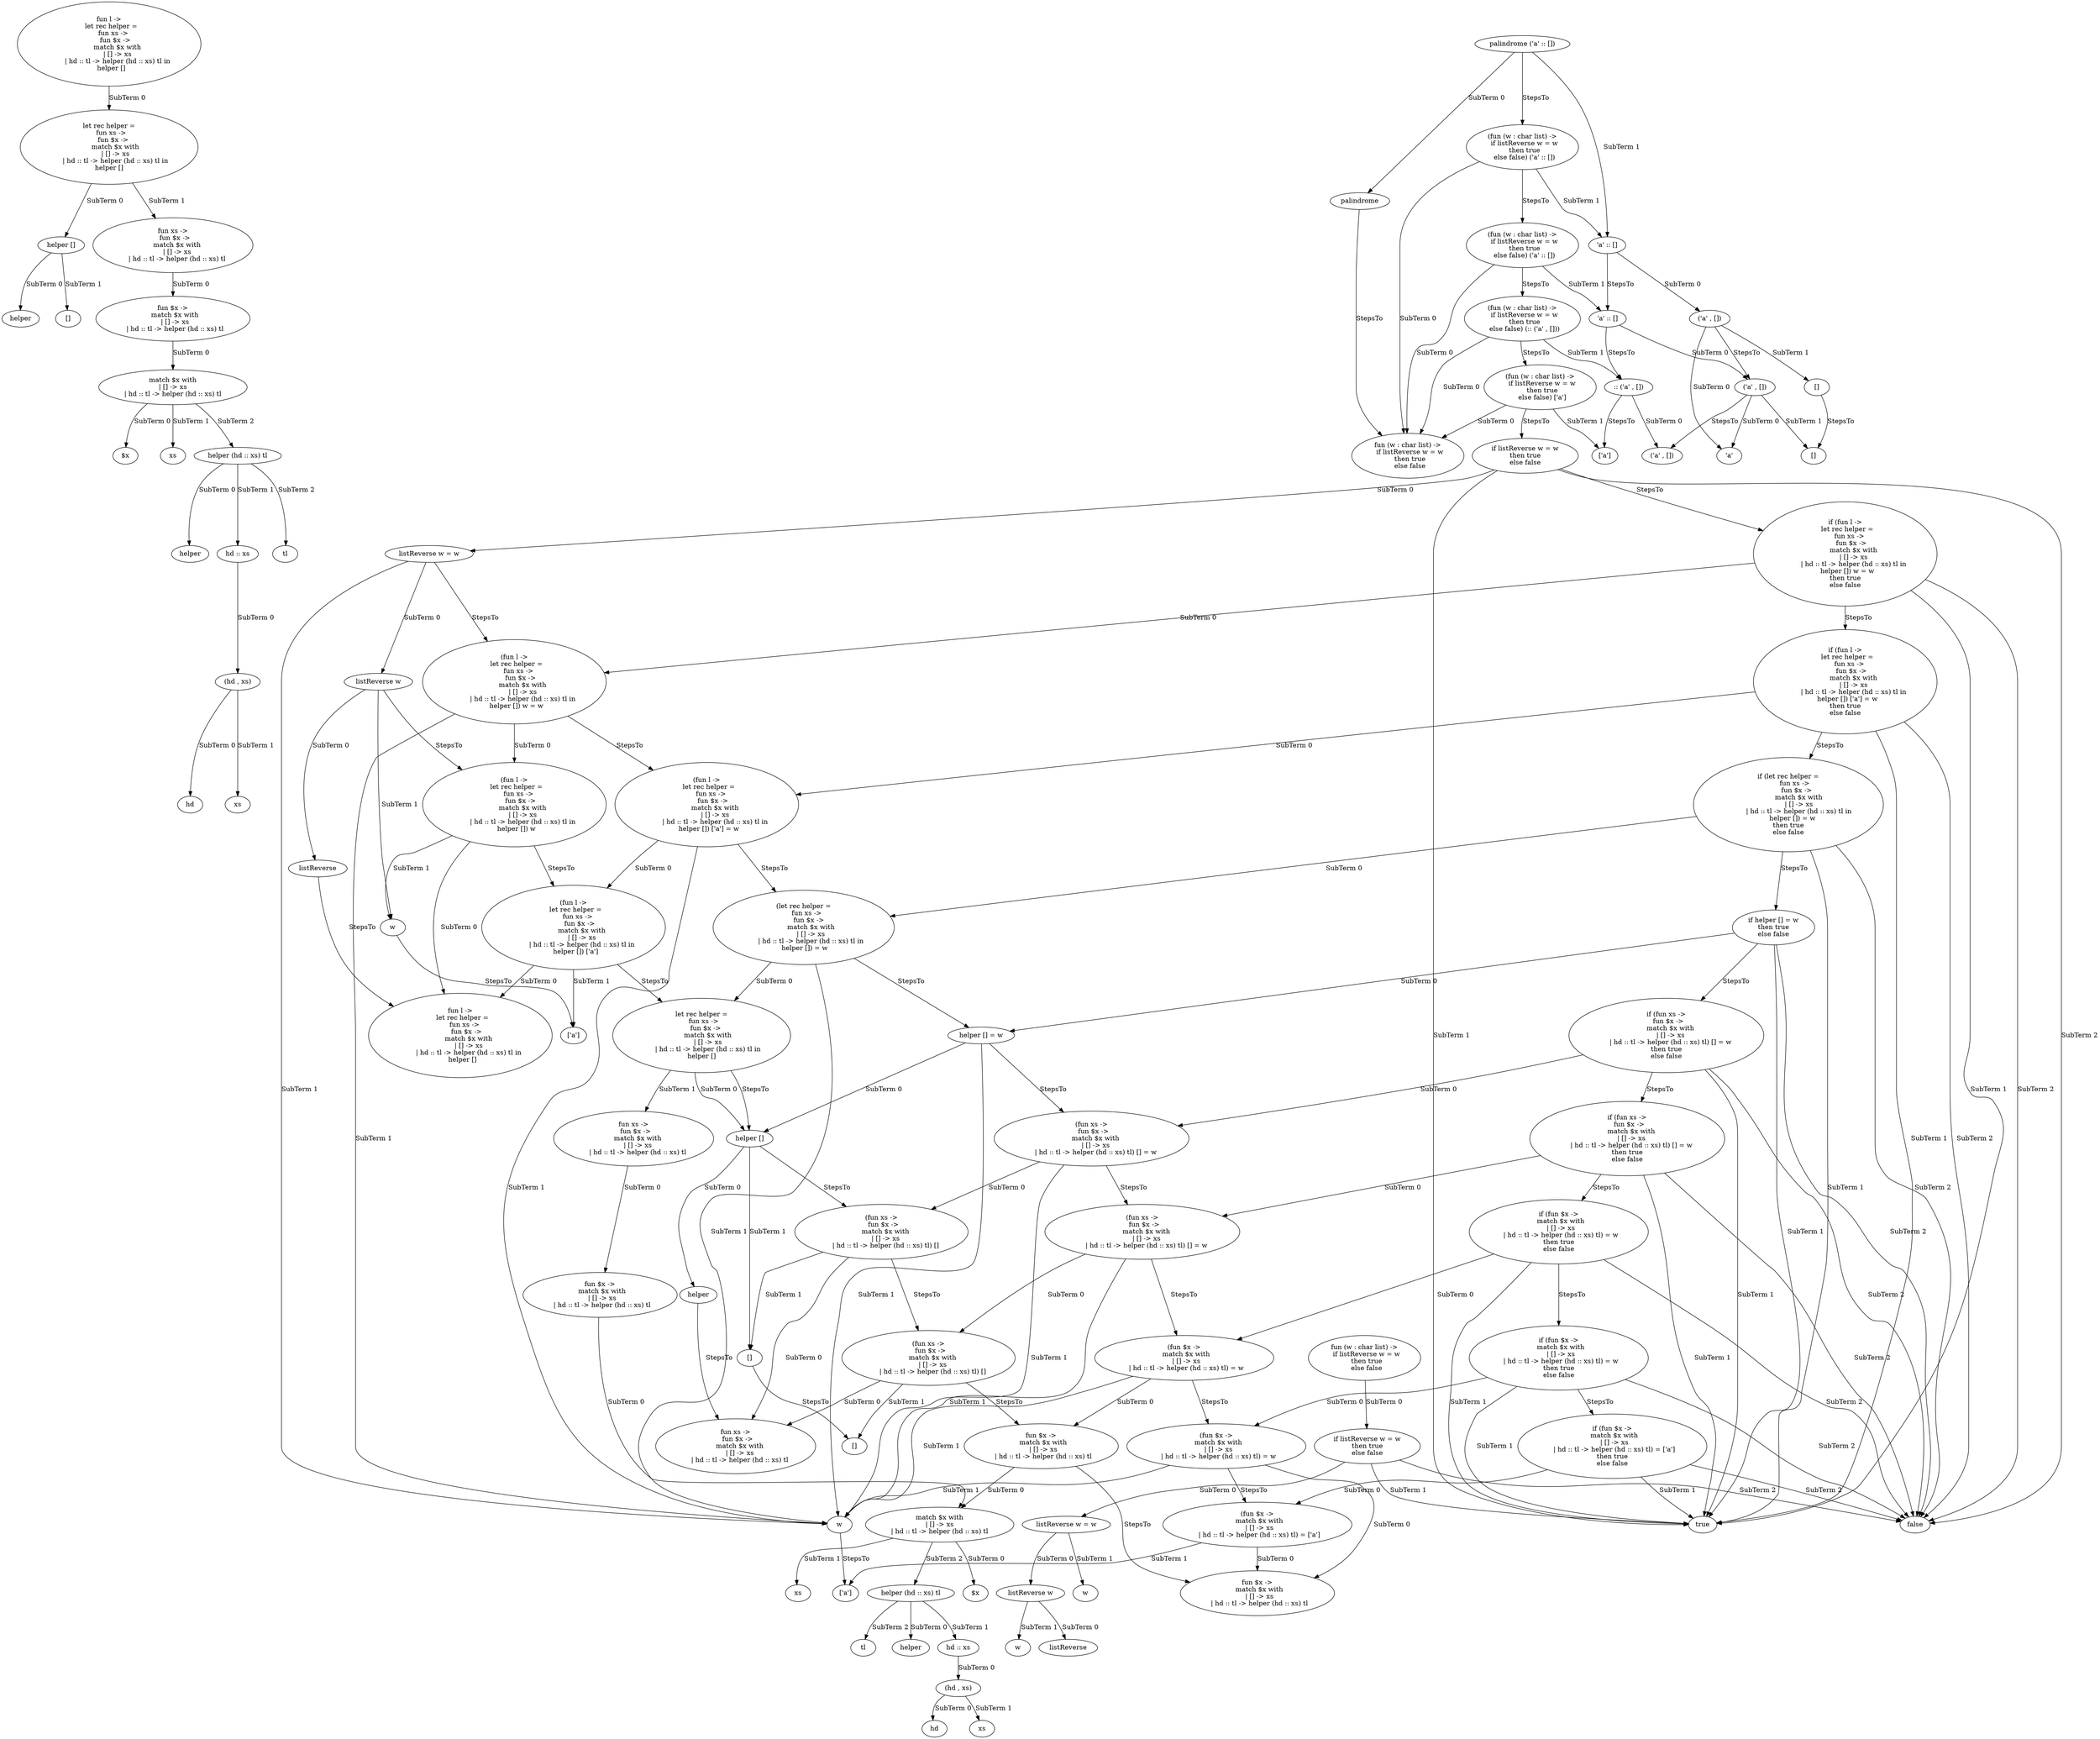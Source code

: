 digraph G {
u53[label="hd"];
u54[label="xs"];
u55[label="(hd , xs)"];
u56[label="helper"];
u57[label="hd :: xs"];
u58[label="tl"];
u59[label="$x"];
u60[label="xs"];
u61[label="helper (hd :: xs) tl"];
u62[label="match $x with\n| [] -> xs\n| hd :: tl -> helper (hd :: xs) tl"];
u63[label="fun $x ->\n  match $x with\n  | [] -> xs\n  | hd :: tl -> helper (hd :: xs) tl"];
u64[label="helper"];
u65[label="[]"];
u66[label="helper []"];
u67[label="fun xs ->\n  fun $x ->\n    match $x with\n    | [] -> xs\n    | hd :: tl -> helper (hd :: xs) tl"];
u68[label="let rec helper =\n  fun xs ->\n    fun $x ->\n      match $x with\n      | [] -> xs\n      | hd :: tl -> helper (hd :: xs) tl in\nhelper []"];
u69[label="fun l ->\n  let rec helper =\n    fun xs ->\n      fun $x ->\n        match $x with\n        | [] -> xs\n        | hd :: tl -> helper (hd :: xs) tl in\n  helper []"];
u70[label="listReverse"];
u71[label="w"];
u72[label="listReverse w"];
u73[label="w"];
u74[label="listReverse w = w"];
u75[label="if listReverse w = w\nthen true\nelse false"];
u76[label="fun (w : char list) ->\n  if listReverse w = w\n  then true\n  else false"];
u77[label="palindrome"];
u78[label="palindrome ('a' :: [])"];
u79[label="[]"];
u80[label="('a' , [])"];
u81[label="'a'"];
u82[label="[]"];
u83[label="'a' :: []"];
u84[label="(fun (w : char list) ->\n  if listReverse w = w\n  then true\n  else false) ('a' :: [])"];
u85[label="('a' , [])"];
u86[label="'a' :: []"];
u87[label="('a' , [])"];
u88[label="(fun (w : char list) ->\n  if listReverse w = w\n  then true\n  else false) ('a' :: [])"];
u89[label=":: ('a' , [])"];
u90[label="(fun (w : char list) ->\n  if listReverse w = w\n  then true\n  else false) (:: ('a' , []))"];
u91[label="fun (w : char list) ->\n  if listReverse w = w\n  then true\n  else false"];
u92[label="['a']"];
u93[label="(fun (w : char list) ->\n  if listReverse w = w\n  then true\n  else false) ['a']"];
u94[label="listReverse"];
u95[label="listReverse w"];
u96[label="listReverse w = w"];
u97[label="if listReverse w = w\nthen true\nelse false"];
u98[label="w"];
u99[label="(fun l ->\n  let rec helper =\n    fun xs ->\n      fun $x ->\n        match $x with\n        | [] -> xs\n        | hd :: tl -> helper (hd :: xs) tl in\n  helper []) w"];
u100[label="fun l ->\n  let rec helper =\n    fun xs ->\n      fun $x ->\n        match $x with\n        | [] -> xs\n        | hd :: tl -> helper (hd :: xs) tl in\n  helper []"];
u101[label="['a']"];
u102[label="(fun l ->\n  let rec helper =\n    fun xs ->\n      fun $x ->\n        match $x with\n        | [] -> xs\n        | hd :: tl -> helper (hd :: xs) tl in\n  helper []) w = w"];
u103[label="if (fun l ->\n  let rec helper =\n    fun xs ->\n      fun $x ->\n        match $x with\n        | [] -> xs\n        | hd :: tl -> helper (hd :: xs) tl in\n  helper []) w = w\nthen true\nelse false"];
u104[label="hd"];
u105[label="xs"];
u106[label="(hd , xs)"];
u107[label="helper"];
u108[label="hd :: xs"];
u109[label="tl"];
u110[label="$x"];
u111[label="xs"];
u112[label="helper (hd :: xs) tl"];
u113[label="fun $x ->\n  match $x with\n  | [] -> xs\n  | hd :: tl -> helper (hd :: xs) tl"];
u114[label="(fun l ->\n  let rec helper =\n    fun xs ->\n      fun $x ->\n        match $x with\n        | [] -> xs\n        | hd :: tl -> helper (hd :: xs) tl in\n  helper []) ['a']"];
u115[label="fun xs ->\n  fun $x ->\n    match $x with\n    | [] -> xs\n    | hd :: tl -> helper (hd :: xs) tl"];
u116[label="(fun l ->\n  let rec helper =\n    fun xs ->\n      fun $x ->\n        match $x with\n        | [] -> xs\n        | hd :: tl -> helper (hd :: xs) tl in\n  helper []) ['a'] = w"];
u117[label="if (fun l ->\n  let rec helper =\n    fun xs ->\n      fun $x ->\n        match $x with\n        | [] -> xs\n        | hd :: tl -> helper (hd :: xs) tl in\n  helper []) ['a'] = w\nthen true\nelse false"];
u118[label="let rec helper =\n  fun xs ->\n    fun $x ->\n      match $x with\n      | [] -> xs\n      | hd :: tl -> helper (hd :: xs) tl in\nhelper []"];
u119[label="(let rec helper =\n   fun xs ->\n     fun $x ->\n       match $x with\n       | [] -> xs\n       | hd :: tl -> helper (hd :: xs) tl in\n helper []) = w"];
u120[label="if (let rec helper =\n      fun xs ->\n        fun $x ->\n          match $x with\n          | [] -> xs\n          | hd :: tl -> helper (hd :: xs) tl in\n    helper []) = w\nthen true\nelse false"];
u121[label="helper"];
u122[label="helper []"];
u123[label="helper [] = w"];
u124[label="if helper [] = w\nthen true\nelse false"];
u125[label="[]"];
u126[label="(fun xs ->\n  fun $x ->\n    match $x with\n    | [] -> xs\n    | hd :: tl -> helper (hd :: xs) tl) []"];
u127[label="fun xs ->\n  fun $x ->\n    match $x with\n    | [] -> xs\n    | hd :: tl -> helper (hd :: xs) tl"];
u128[label="[]"];
u129[label="(fun xs ->\n  fun $x ->\n    match $x with\n    | [] -> xs\n    | hd :: tl -> helper (hd :: xs) tl) [] = w"];
u130[label="if (fun xs ->\n  fun $x ->\n    match $x with\n    | [] -> xs\n    | hd :: tl -> helper (hd :: xs) tl) [] = w\nthen true\nelse false"];
u131[label="(fun xs ->\n  fun $x ->\n    match $x with\n    | [] -> xs\n    | hd :: tl -> helper (hd :: xs) tl) []"];
u132[label="match $x with\n| [] -> xs\n| hd :: tl -> helper (hd :: xs) tl"];
u133[label="(fun xs ->\n  fun $x ->\n    match $x with\n    | [] -> xs\n    | hd :: tl -> helper (hd :: xs) tl) [] = w"];
u134[label="if (fun xs ->\n  fun $x ->\n    match $x with\n    | [] -> xs\n    | hd :: tl -> helper (hd :: xs) tl) [] = w\nthen true\nelse false"];
u135[label="fun $x ->\n  match $x with\n  | [] -> xs\n  | hd :: tl -> helper (hd :: xs) tl"];
u136[label="(fun $x ->\n  match $x with\n  | [] -> xs\n  | hd :: tl -> helper (hd :: xs) tl) = w"];
u137[label="if (fun $x ->\n  match $x with\n  | [] -> xs\n  | hd :: tl -> helper (hd :: xs) tl) = w\nthen true\nelse false"];
u138[label="w"];
u139[label="(fun $x ->\n  match $x with\n  | [] -> xs\n  | hd :: tl -> helper (hd :: xs) tl) = w"];
u140[label="fun $x ->\n  match $x with\n  | [] -> xs\n  | hd :: tl -> helper (hd :: xs) tl"];
u141[label="['a']"];
u142[label="if (fun $x ->\n  match $x with\n  | [] -> xs\n  | hd :: tl -> helper (hd :: xs) tl) = w\nthen true\nelse false"];
u143[label="(fun $x ->\n  match $x with\n  | [] -> xs\n  | hd :: tl -> helper (hd :: xs) tl) = ['a']"];
u144[label="true"];
u145[label="false"];
u146[label="if (fun $x ->\n  match $x with\n  | [] -> xs\n  | hd :: tl -> helper (hd :: xs) tl) = ['a']\nthen true\nelse false"];
u55 -> u53[label="SubTerm 0"];
u55 -> u54[label="SubTerm 1"];
u57 -> u55[label="SubTerm 0"];
u61 -> u56[label="SubTerm 0"];
u61 -> u57[label="SubTerm 1"];
u61 -> u58[label="SubTerm 2"];
u62 -> u59[label="SubTerm 0"];
u62 -> u60[label="SubTerm 1"];
u62 -> u61[label="SubTerm 2"];
u63 -> u62[label="SubTerm 0"];
u66 -> u64[label="SubTerm 0"];
u66 -> u65[label="SubTerm 1"];
u67 -> u63[label="SubTerm 0"];
u68 -> u66[label="SubTerm 0"];
u68 -> u67[label="SubTerm 1"];
u69 -> u68[label="SubTerm 0"];
u72 -> u70[label="SubTerm 0"];
u72 -> u71[label="SubTerm 1"];
u74 -> u72[label="SubTerm 0"];
u74 -> u73[label="SubTerm 1"];
u75 -> u74[label="SubTerm 0"];
u75 -> u144[label="SubTerm 1"];
u75 -> u145[label="SubTerm 2"];
u76 -> u75[label="SubTerm 0"];
u77 -> u91[label="StepsTo"];
u78 -> u77[label="SubTerm 0"];
u78 -> u83[label="SubTerm 1"];
u78 -> u84[label="StepsTo"];
u79 -> u82[label="StepsTo"];
u80 -> u79[label="SubTerm 1"];
u80 -> u81[label="SubTerm 0"];
u80 -> u85[label="StepsTo"];
u83 -> u80[label="SubTerm 0"];
u83 -> u86[label="StepsTo"];
u84 -> u83[label="SubTerm 1"];
u84 -> u88[label="StepsTo"];
u84 -> u91[label="SubTerm 0"];
u85 -> u81[label="SubTerm 0"];
u85 -> u82[label="SubTerm 1"];
u85 -> u87[label="StepsTo"];
u86 -> u85[label="SubTerm 0"];
u86 -> u89[label="StepsTo"];
u88 -> u86[label="SubTerm 1"];
u88 -> u90[label="StepsTo"];
u88 -> u91[label="SubTerm 0"];
u89 -> u87[label="SubTerm 0"];
u89 -> u92[label="StepsTo"];
u90 -> u89[label="SubTerm 1"];
u90 -> u91[label="SubTerm 0"];
u90 -> u93[label="StepsTo"];
u93 -> u91[label="SubTerm 0"];
u93 -> u92[label="SubTerm 1"];
u93 -> u97[label="StepsTo"];
u94 -> u100[label="StepsTo"];
u95 -> u94[label="SubTerm 0"];
u95 -> u98[label="SubTerm 1"];
u95 -> u99[label="StepsTo"];
u96 -> u95[label="SubTerm 0"];
u96 -> u102[label="StepsTo"];
u96 -> u138[label="SubTerm 1"];
u97 -> u96[label="SubTerm 0"];
u97 -> u103[label="StepsTo"];
u97 -> u144[label="SubTerm 1"];
u97 -> u145[label="SubTerm 2"];
u98 -> u101[label="StepsTo"];
u99 -> u98[label="SubTerm 1"];
u99 -> u100[label="SubTerm 0"];
u99 -> u114[label="StepsTo"];
u102 -> u99[label="SubTerm 0"];
u102 -> u116[label="StepsTo"];
u102 -> u138[label="SubTerm 1"];
u103 -> u102[label="SubTerm 0"];
u103 -> u117[label="StepsTo"];
u103 -> u144[label="SubTerm 1"];
u103 -> u145[label="SubTerm 2"];
u106 -> u104[label="SubTerm 0"];
u106 -> u105[label="SubTerm 1"];
u108 -> u106[label="SubTerm 0"];
u112 -> u107[label="SubTerm 0"];
u112 -> u108[label="SubTerm 1"];
u112 -> u109[label="SubTerm 2"];
u113 -> u132[label="SubTerm 0"];
u114 -> u100[label="SubTerm 0"];
u114 -> u101[label="SubTerm 1"];
u114 -> u118[label="StepsTo"];
u115 -> u113[label="SubTerm 0"];
u116 -> u114[label="SubTerm 0"];
u116 -> u119[label="StepsTo"];
u116 -> u138[label="SubTerm 1"];
u117 -> u116[label="SubTerm 0"];
u117 -> u120[label="StepsTo"];
u117 -> u144[label="SubTerm 1"];
u117 -> u145[label="SubTerm 2"];
u118 -> u115[label="SubTerm 1"];
u118 -> u122[label="StepsTo"];
u118 -> u122[label="SubTerm 0"];
u119 -> u118[label="SubTerm 0"];
u119 -> u123[label="StepsTo"];
u119 -> u138[label="SubTerm 1"];
u120 -> u119[label="SubTerm 0"];
u120 -> u124[label="StepsTo"];
u120 -> u144[label="SubTerm 1"];
u120 -> u145[label="SubTerm 2"];
u121 -> u127[label="StepsTo"];
u122 -> u121[label="SubTerm 0"];
u122 -> u125[label="SubTerm 1"];
u122 -> u126[label="StepsTo"];
u123 -> u122[label="SubTerm 0"];
u123 -> u129[label="StepsTo"];
u123 -> u138[label="SubTerm 1"];
u124 -> u123[label="SubTerm 0"];
u124 -> u130[label="StepsTo"];
u124 -> u144[label="SubTerm 1"];
u124 -> u145[label="SubTerm 2"];
u125 -> u128[label="StepsTo"];
u126 -> u125[label="SubTerm 1"];
u126 -> u127[label="SubTerm 0"];
u126 -> u131[label="StepsTo"];
u129 -> u126[label="SubTerm 0"];
u129 -> u133[label="StepsTo"];
u129 -> u138[label="SubTerm 1"];
u130 -> u129[label="SubTerm 0"];
u130 -> u134[label="StepsTo"];
u130 -> u144[label="SubTerm 1"];
u130 -> u145[label="SubTerm 2"];
u131 -> u127[label="SubTerm 0"];
u131 -> u128[label="SubTerm 1"];
u131 -> u135[label="StepsTo"];
u132 -> u110[label="SubTerm 0"];
u132 -> u111[label="SubTerm 1"];
u132 -> u112[label="SubTerm 2"];
u133 -> u131[label="SubTerm 0"];
u133 -> u136[label="StepsTo"];
u133 -> u138[label="SubTerm 1"];
u134 -> u133[label="SubTerm 0"];
u134 -> u137[label="StepsTo"];
u134 -> u144[label="SubTerm 1"];
u134 -> u145[label="SubTerm 2"];
u135 -> u132[label="SubTerm 0"];
u135 -> u140[label="StepsTo"];
u136 -> u135[label="SubTerm 0"];
u136 -> u138[label="SubTerm 1"];
u136 -> u139[label="StepsTo"];
u137 -> u136[label="SubTerm 0"];
u137 -> u142[label="StepsTo"];
u137 -> u144[label="SubTerm 1"];
u137 -> u145[label="SubTerm 2"];
u138 -> u141[label="StepsTo"];
u139 -> u138[label="SubTerm 1"];
u139 -> u140[label="SubTerm 0"];
u139 -> u143[label="StepsTo"];
u142 -> u139[label="SubTerm 0"];
u142 -> u144[label="SubTerm 1"];
u142 -> u145[label="SubTerm 2"];
u142 -> u146[label="StepsTo"];
u143 -> u140[label="SubTerm 0"];
u143 -> u141[label="SubTerm 1"];
u146 -> u143[label="SubTerm 0"];
u146 -> u144[label="SubTerm 1"];
u146 -> u145[label="SubTerm 2"];

}
